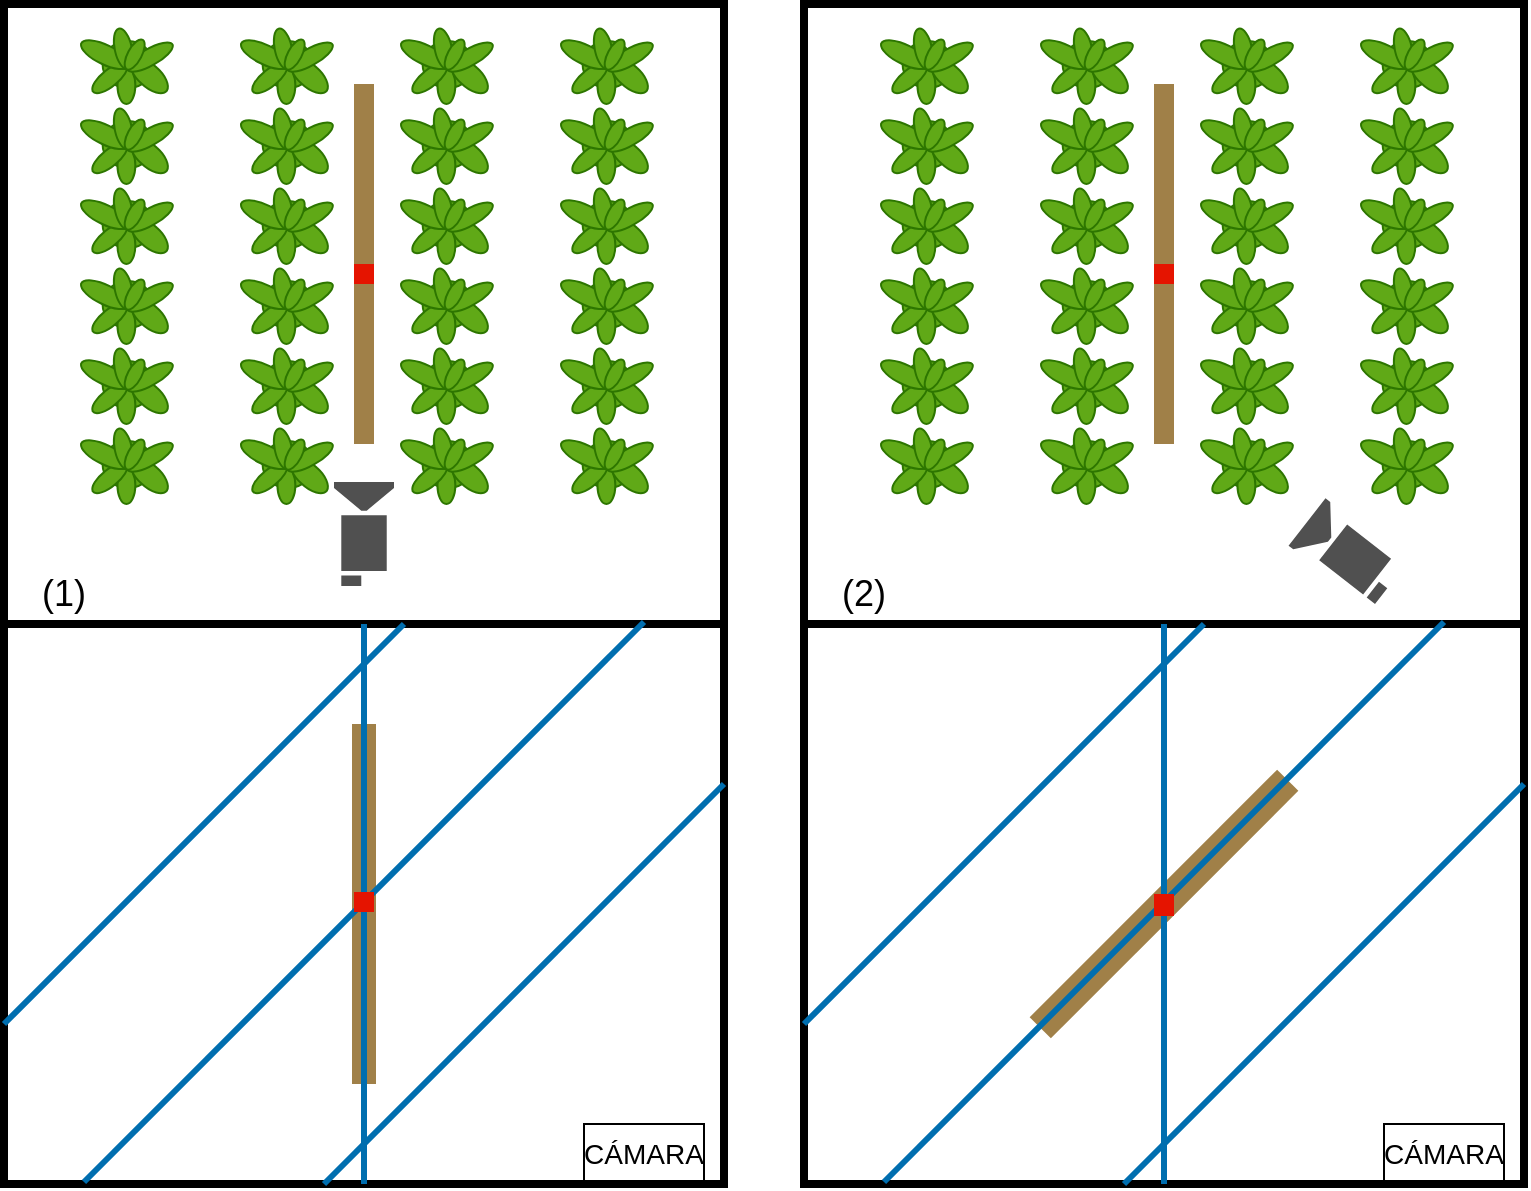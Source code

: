 <mxfile version="21.3.7" type="device">
  <diagram name="Page-1" id="-mxm8VotCX-xsD2EmLgA">
    <mxGraphModel dx="1687" dy="986" grid="1" gridSize="10" guides="1" tooltips="1" connect="1" arrows="1" fold="1" page="1" pageScale="1" pageWidth="1600" pageHeight="1200" math="0" shadow="0">
      <root>
        <mxCell id="0" />
        <mxCell id="1" parent="0" />
        <mxCell id="Dj-Nk57pLJn35j7eoQOd-37" value="" style="rounded=0;whiteSpace=wrap;html=1;strokeColor=default;strokeWidth=4;" parent="1" vertex="1">
          <mxGeometry x="160" y="130" width="360" height="310" as="geometry" />
        </mxCell>
        <mxCell id="Dj-Nk57pLJn35j7eoQOd-3" value="" style="verticalLabelPosition=bottom;html=1;verticalAlign=top;align=center;shape=mxgraph.floorplan.plant;fillColor=#60a917;strokeColor=#2D7600;fontColor=#ffffff;" parent="1" vertex="1">
          <mxGeometry x="200" y="140" width="40" height="40" as="geometry" />
        </mxCell>
        <mxCell id="Dj-Nk57pLJn35j7eoQOd-4" value="" style="verticalLabelPosition=bottom;html=1;verticalAlign=top;align=center;shape=mxgraph.floorplan.plant;fillColor=#60a917;strokeColor=#2D7600;fontColor=#ffffff;" parent="1" vertex="1">
          <mxGeometry x="200" y="180" width="40" height="40" as="geometry" />
        </mxCell>
        <mxCell id="Dj-Nk57pLJn35j7eoQOd-5" value="" style="verticalLabelPosition=bottom;html=1;verticalAlign=top;align=center;shape=mxgraph.floorplan.plant;fillColor=#60a917;strokeColor=#2D7600;fontColor=#ffffff;" parent="1" vertex="1">
          <mxGeometry x="200" y="220" width="40" height="40" as="geometry" />
        </mxCell>
        <mxCell id="Dj-Nk57pLJn35j7eoQOd-6" value="" style="verticalLabelPosition=bottom;html=1;verticalAlign=top;align=center;shape=mxgraph.floorplan.plant;fillColor=#60a917;strokeColor=#2D7600;fontColor=#ffffff;" parent="1" vertex="1">
          <mxGeometry x="200" y="260" width="40" height="40" as="geometry" />
        </mxCell>
        <mxCell id="Dj-Nk57pLJn35j7eoQOd-7" value="" style="verticalLabelPosition=bottom;html=1;verticalAlign=top;align=center;shape=mxgraph.floorplan.plant;fillColor=#60a917;strokeColor=#2D7600;fontColor=#ffffff;" parent="1" vertex="1">
          <mxGeometry x="200" y="300" width="40" height="40" as="geometry" />
        </mxCell>
        <mxCell id="Dj-Nk57pLJn35j7eoQOd-8" value="" style="verticalLabelPosition=bottom;html=1;verticalAlign=top;align=center;shape=mxgraph.floorplan.plant;fillColor=#60a917;strokeColor=#2D7600;fontColor=#ffffff;" parent="1" vertex="1">
          <mxGeometry x="200" y="340" width="40" height="40" as="geometry" />
        </mxCell>
        <mxCell id="Dj-Nk57pLJn35j7eoQOd-10" value="" style="verticalLabelPosition=bottom;html=1;verticalAlign=top;align=center;shape=mxgraph.floorplan.plant;fillColor=#60a917;strokeColor=#2D7600;fontColor=#ffffff;" parent="1" vertex="1">
          <mxGeometry x="280" y="140" width="40" height="40" as="geometry" />
        </mxCell>
        <mxCell id="Dj-Nk57pLJn35j7eoQOd-11" value="" style="verticalLabelPosition=bottom;html=1;verticalAlign=top;align=center;shape=mxgraph.floorplan.plant;fillColor=#60a917;strokeColor=#2D7600;fontColor=#ffffff;" parent="1" vertex="1">
          <mxGeometry x="280" y="180" width="40" height="40" as="geometry" />
        </mxCell>
        <mxCell id="Dj-Nk57pLJn35j7eoQOd-12" value="" style="verticalLabelPosition=bottom;html=1;verticalAlign=top;align=center;shape=mxgraph.floorplan.plant;fillColor=#60a917;strokeColor=#2D7600;fontColor=#ffffff;" parent="1" vertex="1">
          <mxGeometry x="280" y="220" width="40" height="40" as="geometry" />
        </mxCell>
        <mxCell id="Dj-Nk57pLJn35j7eoQOd-13" value="" style="verticalLabelPosition=bottom;html=1;verticalAlign=top;align=center;shape=mxgraph.floorplan.plant;fillColor=#60a917;strokeColor=#2D7600;fontColor=#ffffff;" parent="1" vertex="1">
          <mxGeometry x="280" y="260" width="40" height="40" as="geometry" />
        </mxCell>
        <mxCell id="Dj-Nk57pLJn35j7eoQOd-14" value="" style="verticalLabelPosition=bottom;html=1;verticalAlign=top;align=center;shape=mxgraph.floorplan.plant;fillColor=#60a917;strokeColor=#2D7600;fontColor=#ffffff;" parent="1" vertex="1">
          <mxGeometry x="280" y="300" width="40" height="40" as="geometry" />
        </mxCell>
        <mxCell id="Dj-Nk57pLJn35j7eoQOd-15" value="" style="verticalLabelPosition=bottom;html=1;verticalAlign=top;align=center;shape=mxgraph.floorplan.plant;fillColor=#60a917;strokeColor=#2D7600;fontColor=#ffffff;" parent="1" vertex="1">
          <mxGeometry x="280" y="340" width="40" height="40" as="geometry" />
        </mxCell>
        <mxCell id="Dj-Nk57pLJn35j7eoQOd-17" value="" style="verticalLabelPosition=bottom;html=1;verticalAlign=top;align=center;shape=mxgraph.floorplan.plant;fillColor=#60a917;strokeColor=#2D7600;fontColor=#ffffff;" parent="1" vertex="1">
          <mxGeometry x="360" y="140" width="40" height="40" as="geometry" />
        </mxCell>
        <mxCell id="Dj-Nk57pLJn35j7eoQOd-18" value="" style="verticalLabelPosition=bottom;html=1;verticalAlign=top;align=center;shape=mxgraph.floorplan.plant;fillColor=#60a917;strokeColor=#2D7600;fontColor=#ffffff;" parent="1" vertex="1">
          <mxGeometry x="360" y="180" width="40" height="40" as="geometry" />
        </mxCell>
        <mxCell id="Dj-Nk57pLJn35j7eoQOd-19" value="" style="verticalLabelPosition=bottom;html=1;verticalAlign=top;align=center;shape=mxgraph.floorplan.plant;fillColor=#60a917;strokeColor=#2D7600;fontColor=#ffffff;" parent="1" vertex="1">
          <mxGeometry x="360" y="220" width="40" height="40" as="geometry" />
        </mxCell>
        <mxCell id="Dj-Nk57pLJn35j7eoQOd-20" value="" style="verticalLabelPosition=bottom;html=1;verticalAlign=top;align=center;shape=mxgraph.floorplan.plant;fillColor=#60a917;strokeColor=#2D7600;fontColor=#ffffff;" parent="1" vertex="1">
          <mxGeometry x="360" y="260" width="40" height="40" as="geometry" />
        </mxCell>
        <mxCell id="Dj-Nk57pLJn35j7eoQOd-21" value="" style="verticalLabelPosition=bottom;html=1;verticalAlign=top;align=center;shape=mxgraph.floorplan.plant;fillColor=#60a917;strokeColor=#2D7600;fontColor=#ffffff;" parent="1" vertex="1">
          <mxGeometry x="360" y="300" width="40" height="40" as="geometry" />
        </mxCell>
        <mxCell id="Dj-Nk57pLJn35j7eoQOd-22" value="" style="verticalLabelPosition=bottom;html=1;verticalAlign=top;align=center;shape=mxgraph.floorplan.plant;fillColor=#60a917;strokeColor=#2D7600;fontColor=#ffffff;" parent="1" vertex="1">
          <mxGeometry x="360" y="340" width="40" height="40" as="geometry" />
        </mxCell>
        <mxCell id="Dj-Nk57pLJn35j7eoQOd-24" value="" style="verticalLabelPosition=bottom;html=1;verticalAlign=top;align=center;shape=mxgraph.floorplan.plant;fillColor=#60a917;strokeColor=#2D7600;fontColor=#ffffff;" parent="1" vertex="1">
          <mxGeometry x="440" y="140" width="40" height="40" as="geometry" />
        </mxCell>
        <mxCell id="Dj-Nk57pLJn35j7eoQOd-25" value="" style="verticalLabelPosition=bottom;html=1;verticalAlign=top;align=center;shape=mxgraph.floorplan.plant;fillColor=#60a917;strokeColor=#2D7600;fontColor=#ffffff;" parent="1" vertex="1">
          <mxGeometry x="440" y="180" width="40" height="40" as="geometry" />
        </mxCell>
        <mxCell id="Dj-Nk57pLJn35j7eoQOd-26" value="" style="verticalLabelPosition=bottom;html=1;verticalAlign=top;align=center;shape=mxgraph.floorplan.plant;fillColor=#60a917;strokeColor=#2D7600;fontColor=#ffffff;" parent="1" vertex="1">
          <mxGeometry x="440" y="220" width="40" height="40" as="geometry" />
        </mxCell>
        <mxCell id="Dj-Nk57pLJn35j7eoQOd-27" value="" style="verticalLabelPosition=bottom;html=1;verticalAlign=top;align=center;shape=mxgraph.floorplan.plant;fillColor=#60a917;strokeColor=#2D7600;fontColor=#ffffff;" parent="1" vertex="1">
          <mxGeometry x="440" y="260" width="40" height="40" as="geometry" />
        </mxCell>
        <mxCell id="Dj-Nk57pLJn35j7eoQOd-28" value="" style="verticalLabelPosition=bottom;html=1;verticalAlign=top;align=center;shape=mxgraph.floorplan.plant;fillColor=#60a917;strokeColor=#2D7600;fontColor=#ffffff;" parent="1" vertex="1">
          <mxGeometry x="440" y="300" width="40" height="40" as="geometry" />
        </mxCell>
        <mxCell id="Dj-Nk57pLJn35j7eoQOd-29" value="" style="verticalLabelPosition=bottom;html=1;verticalAlign=top;align=center;shape=mxgraph.floorplan.plant;fillColor=#60a917;strokeColor=#2D7600;fontColor=#ffffff;" parent="1" vertex="1">
          <mxGeometry x="440" y="340" width="40" height="40" as="geometry" />
        </mxCell>
        <mxCell id="Dj-Nk57pLJn35j7eoQOd-30" value="" style="sketch=0;pointerEvents=1;shadow=0;dashed=0;html=1;strokeColor=none;fillColor=#505050;labelPosition=center;verticalLabelPosition=bottom;verticalAlign=top;outlineConnect=0;align=center;shape=mxgraph.office.devices.video_camera;rotation=-90;" parent="1" vertex="1">
          <mxGeometry x="314" y="380" width="52" height="30" as="geometry" />
        </mxCell>
        <mxCell id="Dj-Nk57pLJn35j7eoQOd-35" value="" style="rounded=0;whiteSpace=wrap;html=1;fillColor=#A08048;strokeColor=none;fontColor=#ffffff;fillStyle=auto;strokeWidth=2;gradientColor=none;gradientDirection=radial;" parent="1" vertex="1">
          <mxGeometry x="335" y="170" width="10" height="180" as="geometry" />
        </mxCell>
        <mxCell id="Dj-Nk57pLJn35j7eoQOd-36" value="" style="rounded=0;whiteSpace=wrap;html=1;fillColor=#e51400;fontColor=#ffffff;strokeColor=none;" parent="1" vertex="1">
          <mxGeometry x="335" y="260" width="10" height="10" as="geometry" />
        </mxCell>
        <mxCell id="Dj-Nk57pLJn35j7eoQOd-38" value="" style="rounded=0;whiteSpace=wrap;html=1;strokeColor=default;strokeWidth=4;" parent="1" vertex="1">
          <mxGeometry x="160" y="440" width="360" height="280" as="geometry" />
        </mxCell>
        <mxCell id="Dj-Nk57pLJn35j7eoQOd-46" value="" style="endArrow=none;html=1;rounded=0;fillColor=#1ba1e2;strokeColor=#006EAF;strokeWidth=3;exitX=0.5;exitY=1;exitDx=0;exitDy=0;entryX=0.5;entryY=0;entryDx=0;entryDy=0;" parent="1" source="Dj-Nk57pLJn35j7eoQOd-47" edge="1">
          <mxGeometry width="50" height="50" relative="1" as="geometry">
            <mxPoint x="340" y="720" as="sourcePoint" />
            <mxPoint x="340" y="490" as="targetPoint" />
          </mxGeometry>
        </mxCell>
        <mxCell id="Dj-Nk57pLJn35j7eoQOd-48" value="" style="endArrow=none;html=1;rounded=0;fillColor=#1ba1e2;strokeColor=#006EAF;strokeWidth=3;exitX=0.5;exitY=1;exitDx=0;exitDy=0;entryX=0.5;entryY=0;entryDx=0;entryDy=0;" parent="1" source="Dj-Nk57pLJn35j7eoQOd-38" target="Dj-Nk57pLJn35j7eoQOd-47" edge="1">
          <mxGeometry width="50" height="50" relative="1" as="geometry">
            <mxPoint x="340" y="720" as="sourcePoint" />
            <mxPoint x="340" y="490" as="targetPoint" />
          </mxGeometry>
        </mxCell>
        <mxCell id="Dj-Nk57pLJn35j7eoQOd-47" value="" style="rounded=0;whiteSpace=wrap;html=1;fillColor=#A08048;strokeColor=none;fontColor=#ffffff;fillStyle=auto;strokeWidth=2;gradientColor=none;gradientDirection=radial;" parent="1" vertex="1">
          <mxGeometry x="334" y="490" width="12" height="180" as="geometry" />
        </mxCell>
        <mxCell id="Dj-Nk57pLJn35j7eoQOd-50" value="" style="rounded=0;whiteSpace=wrap;html=1;strokeColor=default;strokeWidth=4;" parent="1" vertex="1">
          <mxGeometry x="560" y="130" width="360" height="310" as="geometry" />
        </mxCell>
        <mxCell id="Dj-Nk57pLJn35j7eoQOd-51" value="" style="verticalLabelPosition=bottom;html=1;verticalAlign=top;align=center;shape=mxgraph.floorplan.plant;fillColor=#60a917;strokeColor=#2D7600;fontColor=#ffffff;" parent="1" vertex="1">
          <mxGeometry x="600" y="140" width="40" height="40" as="geometry" />
        </mxCell>
        <mxCell id="Dj-Nk57pLJn35j7eoQOd-52" value="" style="verticalLabelPosition=bottom;html=1;verticalAlign=top;align=center;shape=mxgraph.floorplan.plant;fillColor=#60a917;strokeColor=#2D7600;fontColor=#ffffff;" parent="1" vertex="1">
          <mxGeometry x="600" y="180" width="40" height="40" as="geometry" />
        </mxCell>
        <mxCell id="Dj-Nk57pLJn35j7eoQOd-53" value="" style="verticalLabelPosition=bottom;html=1;verticalAlign=top;align=center;shape=mxgraph.floorplan.plant;fillColor=#60a917;strokeColor=#2D7600;fontColor=#ffffff;" parent="1" vertex="1">
          <mxGeometry x="600" y="220" width="40" height="40" as="geometry" />
        </mxCell>
        <mxCell id="Dj-Nk57pLJn35j7eoQOd-54" value="" style="verticalLabelPosition=bottom;html=1;verticalAlign=top;align=center;shape=mxgraph.floorplan.plant;fillColor=#60a917;strokeColor=#2D7600;fontColor=#ffffff;" parent="1" vertex="1">
          <mxGeometry x="600" y="260" width="40" height="40" as="geometry" />
        </mxCell>
        <mxCell id="Dj-Nk57pLJn35j7eoQOd-55" value="" style="verticalLabelPosition=bottom;html=1;verticalAlign=top;align=center;shape=mxgraph.floorplan.plant;fillColor=#60a917;strokeColor=#2D7600;fontColor=#ffffff;" parent="1" vertex="1">
          <mxGeometry x="600" y="300" width="40" height="40" as="geometry" />
        </mxCell>
        <mxCell id="Dj-Nk57pLJn35j7eoQOd-56" value="" style="verticalLabelPosition=bottom;html=1;verticalAlign=top;align=center;shape=mxgraph.floorplan.plant;fillColor=#60a917;strokeColor=#2D7600;fontColor=#ffffff;" parent="1" vertex="1">
          <mxGeometry x="600" y="340" width="40" height="40" as="geometry" />
        </mxCell>
        <mxCell id="Dj-Nk57pLJn35j7eoQOd-57" value="" style="verticalLabelPosition=bottom;html=1;verticalAlign=top;align=center;shape=mxgraph.floorplan.plant;fillColor=#60a917;strokeColor=#2D7600;fontColor=#ffffff;" parent="1" vertex="1">
          <mxGeometry x="680" y="140" width="40" height="40" as="geometry" />
        </mxCell>
        <mxCell id="Dj-Nk57pLJn35j7eoQOd-58" value="" style="verticalLabelPosition=bottom;html=1;verticalAlign=top;align=center;shape=mxgraph.floorplan.plant;fillColor=#60a917;strokeColor=#2D7600;fontColor=#ffffff;" parent="1" vertex="1">
          <mxGeometry x="680" y="180" width="40" height="40" as="geometry" />
        </mxCell>
        <mxCell id="Dj-Nk57pLJn35j7eoQOd-59" value="" style="verticalLabelPosition=bottom;html=1;verticalAlign=top;align=center;shape=mxgraph.floorplan.plant;fillColor=#60a917;strokeColor=#2D7600;fontColor=#ffffff;" parent="1" vertex="1">
          <mxGeometry x="680" y="220" width="40" height="40" as="geometry" />
        </mxCell>
        <mxCell id="Dj-Nk57pLJn35j7eoQOd-60" value="" style="verticalLabelPosition=bottom;html=1;verticalAlign=top;align=center;shape=mxgraph.floorplan.plant;fillColor=#60a917;strokeColor=#2D7600;fontColor=#ffffff;" parent="1" vertex="1">
          <mxGeometry x="680" y="260" width="40" height="40" as="geometry" />
        </mxCell>
        <mxCell id="Dj-Nk57pLJn35j7eoQOd-61" value="" style="verticalLabelPosition=bottom;html=1;verticalAlign=top;align=center;shape=mxgraph.floorplan.plant;fillColor=#60a917;strokeColor=#2D7600;fontColor=#ffffff;" parent="1" vertex="1">
          <mxGeometry x="680" y="300" width="40" height="40" as="geometry" />
        </mxCell>
        <mxCell id="Dj-Nk57pLJn35j7eoQOd-62" value="" style="verticalLabelPosition=bottom;html=1;verticalAlign=top;align=center;shape=mxgraph.floorplan.plant;fillColor=#60a917;strokeColor=#2D7600;fontColor=#ffffff;" parent="1" vertex="1">
          <mxGeometry x="680" y="340" width="40" height="40" as="geometry" />
        </mxCell>
        <mxCell id="Dj-Nk57pLJn35j7eoQOd-63" value="" style="verticalLabelPosition=bottom;html=1;verticalAlign=top;align=center;shape=mxgraph.floorplan.plant;fillColor=#60a917;strokeColor=#2D7600;fontColor=#ffffff;" parent="1" vertex="1">
          <mxGeometry x="760" y="140" width="40" height="40" as="geometry" />
        </mxCell>
        <mxCell id="Dj-Nk57pLJn35j7eoQOd-64" value="" style="verticalLabelPosition=bottom;html=1;verticalAlign=top;align=center;shape=mxgraph.floorplan.plant;fillColor=#60a917;strokeColor=#2D7600;fontColor=#ffffff;" parent="1" vertex="1">
          <mxGeometry x="760" y="180" width="40" height="40" as="geometry" />
        </mxCell>
        <mxCell id="Dj-Nk57pLJn35j7eoQOd-65" value="" style="verticalLabelPosition=bottom;html=1;verticalAlign=top;align=center;shape=mxgraph.floorplan.plant;fillColor=#60a917;strokeColor=#2D7600;fontColor=#ffffff;" parent="1" vertex="1">
          <mxGeometry x="760" y="220" width="40" height="40" as="geometry" />
        </mxCell>
        <mxCell id="Dj-Nk57pLJn35j7eoQOd-66" value="" style="verticalLabelPosition=bottom;html=1;verticalAlign=top;align=center;shape=mxgraph.floorplan.plant;fillColor=#60a917;strokeColor=#2D7600;fontColor=#ffffff;" parent="1" vertex="1">
          <mxGeometry x="760" y="260" width="40" height="40" as="geometry" />
        </mxCell>
        <mxCell id="Dj-Nk57pLJn35j7eoQOd-67" value="" style="verticalLabelPosition=bottom;html=1;verticalAlign=top;align=center;shape=mxgraph.floorplan.plant;fillColor=#60a917;strokeColor=#2D7600;fontColor=#ffffff;" parent="1" vertex="1">
          <mxGeometry x="760" y="300" width="40" height="40" as="geometry" />
        </mxCell>
        <mxCell id="Dj-Nk57pLJn35j7eoQOd-68" value="" style="verticalLabelPosition=bottom;html=1;verticalAlign=top;align=center;shape=mxgraph.floorplan.plant;fillColor=#60a917;strokeColor=#2D7600;fontColor=#ffffff;" parent="1" vertex="1">
          <mxGeometry x="760" y="340" width="40" height="40" as="geometry" />
        </mxCell>
        <mxCell id="Dj-Nk57pLJn35j7eoQOd-69" value="" style="verticalLabelPosition=bottom;html=1;verticalAlign=top;align=center;shape=mxgraph.floorplan.plant;fillColor=#60a917;strokeColor=#2D7600;fontColor=#ffffff;" parent="1" vertex="1">
          <mxGeometry x="840" y="140" width="40" height="40" as="geometry" />
        </mxCell>
        <mxCell id="Dj-Nk57pLJn35j7eoQOd-70" value="" style="verticalLabelPosition=bottom;html=1;verticalAlign=top;align=center;shape=mxgraph.floorplan.plant;fillColor=#60a917;strokeColor=#2D7600;fontColor=#ffffff;" parent="1" vertex="1">
          <mxGeometry x="840" y="180" width="40" height="40" as="geometry" />
        </mxCell>
        <mxCell id="Dj-Nk57pLJn35j7eoQOd-71" value="" style="verticalLabelPosition=bottom;html=1;verticalAlign=top;align=center;shape=mxgraph.floorplan.plant;fillColor=#60a917;strokeColor=#2D7600;fontColor=#ffffff;" parent="1" vertex="1">
          <mxGeometry x="840" y="220" width="40" height="40" as="geometry" />
        </mxCell>
        <mxCell id="Dj-Nk57pLJn35j7eoQOd-72" value="" style="verticalLabelPosition=bottom;html=1;verticalAlign=top;align=center;shape=mxgraph.floorplan.plant;fillColor=#60a917;strokeColor=#2D7600;fontColor=#ffffff;" parent="1" vertex="1">
          <mxGeometry x="840" y="260" width="40" height="40" as="geometry" />
        </mxCell>
        <mxCell id="Dj-Nk57pLJn35j7eoQOd-73" value="" style="verticalLabelPosition=bottom;html=1;verticalAlign=top;align=center;shape=mxgraph.floorplan.plant;fillColor=#60a917;strokeColor=#2D7600;fontColor=#ffffff;" parent="1" vertex="1">
          <mxGeometry x="840" y="300" width="40" height="40" as="geometry" />
        </mxCell>
        <mxCell id="Dj-Nk57pLJn35j7eoQOd-74" value="" style="verticalLabelPosition=bottom;html=1;verticalAlign=top;align=center;shape=mxgraph.floorplan.plant;fillColor=#60a917;strokeColor=#2D7600;fontColor=#ffffff;" parent="1" vertex="1">
          <mxGeometry x="840" y="340" width="40" height="40" as="geometry" />
        </mxCell>
        <mxCell id="Dj-Nk57pLJn35j7eoQOd-75" value="" style="sketch=0;pointerEvents=1;shadow=0;dashed=0;html=1;strokeColor=none;fillColor=#505050;labelPosition=center;verticalLabelPosition=bottom;verticalAlign=top;outlineConnect=0;align=center;shape=mxgraph.office.devices.video_camera;rotation=-142;" parent="1" vertex="1">
          <mxGeometry x="806" y="390" width="52" height="30" as="geometry" />
        </mxCell>
        <mxCell id="Dj-Nk57pLJn35j7eoQOd-76" value="" style="rounded=0;whiteSpace=wrap;html=1;fillColor=#A08048;strokeColor=none;fontColor=#ffffff;fillStyle=auto;strokeWidth=2;gradientColor=none;gradientDirection=radial;" parent="1" vertex="1">
          <mxGeometry x="735" y="170" width="10" height="180" as="geometry" />
        </mxCell>
        <mxCell id="Dj-Nk57pLJn35j7eoQOd-77" value="" style="rounded=0;whiteSpace=wrap;html=1;fillColor=#e51400;fontColor=#ffffff;strokeColor=none;" parent="1" vertex="1">
          <mxGeometry x="735" y="260" width="10" height="10" as="geometry" />
        </mxCell>
        <mxCell id="Dj-Nk57pLJn35j7eoQOd-78" value="" style="rounded=0;whiteSpace=wrap;html=1;strokeColor=default;strokeWidth=4;" parent="1" vertex="1">
          <mxGeometry x="560" y="440" width="360" height="280" as="geometry" />
        </mxCell>
        <mxCell id="Dj-Nk57pLJn35j7eoQOd-85" value="" style="rounded=0;whiteSpace=wrap;html=1;fillColor=#A08048;strokeColor=none;fontColor=#ffffff;fillStyle=auto;strokeWidth=2;rotation=45;gradientColor=none;gradientDirection=radial;" parent="1" vertex="1">
          <mxGeometry x="732.5" y="492.5" width="15" height="175" as="geometry" />
        </mxCell>
        <mxCell id="Dj-Nk57pLJn35j7eoQOd-88" value="&lt;font style=&quot;font-size: 18px;&quot;&gt;(1)&lt;/font&gt;" style="text;html=1;strokeColor=none;fillColor=none;align=center;verticalAlign=middle;whiteSpace=wrap;rounded=0;" parent="1" vertex="1">
          <mxGeometry x="160" y="410" width="60" height="30" as="geometry" />
        </mxCell>
        <mxCell id="Dj-Nk57pLJn35j7eoQOd-89" value="&lt;font style=&quot;font-size: 18px;&quot;&gt;(2)&lt;/font&gt;" style="text;html=1;strokeColor=none;fillColor=none;align=center;verticalAlign=middle;whiteSpace=wrap;rounded=0;" parent="1" vertex="1">
          <mxGeometry x="560" y="410" width="60" height="30" as="geometry" />
        </mxCell>
        <mxCell id="Dj-Nk57pLJn35j7eoQOd-90" value="&lt;font style=&quot;font-size: 14px;&quot;&gt;CÁMARA&lt;/font&gt;" style="text;html=1;strokeColor=default;fillColor=none;align=center;verticalAlign=middle;whiteSpace=wrap;rounded=0;" parent="1" vertex="1">
          <mxGeometry x="450" y="690" width="60" height="30" as="geometry" />
        </mxCell>
        <mxCell id="Dj-Nk57pLJn35j7eoQOd-91" value="&lt;font style=&quot;font-size: 14px;&quot;&gt;CÁMARA&lt;/font&gt;" style="text;html=1;strokeColor=default;fillColor=none;align=center;verticalAlign=middle;whiteSpace=wrap;rounded=0;" parent="1" vertex="1">
          <mxGeometry x="850" y="690" width="60" height="30" as="geometry" />
        </mxCell>
        <mxCell id="SHXvk92SG7xdhb8otVGU-4" value="" style="endArrow=none;html=1;rounded=0;fillColor=#1ba1e2;strokeColor=#006EAF;strokeWidth=3;shadow=0;" edge="1" parent="1">
          <mxGeometry width="50" height="50" relative="1" as="geometry">
            <mxPoint x="560" y="640" as="sourcePoint" />
            <mxPoint x="760" y="440" as="targetPoint" />
          </mxGeometry>
        </mxCell>
        <mxCell id="SHXvk92SG7xdhb8otVGU-5" value="" style="endArrow=none;html=1;rounded=0;fillColor=#1ba1e2;strokeColor=#006EAF;strokeWidth=3;" edge="1" parent="1">
          <mxGeometry width="50" height="50" relative="1" as="geometry">
            <mxPoint x="600" y="719" as="sourcePoint" />
            <mxPoint x="880" y="439" as="targetPoint" />
          </mxGeometry>
        </mxCell>
        <mxCell id="SHXvk92SG7xdhb8otVGU-6" value="" style="endArrow=none;html=1;rounded=0;fillColor=#1ba1e2;strokeColor=#006EAF;strokeWidth=3;" edge="1" parent="1">
          <mxGeometry width="50" height="50" relative="1" as="geometry">
            <mxPoint x="720" y="720" as="sourcePoint" />
            <mxPoint x="920" y="520" as="targetPoint" />
          </mxGeometry>
        </mxCell>
        <mxCell id="SHXvk92SG7xdhb8otVGU-7" value="" style="endArrow=none;html=1;rounded=0;fillColor=#1ba1e2;strokeColor=#006EAF;strokeWidth=3;shadow=0;" edge="1" parent="1">
          <mxGeometry width="50" height="50" relative="1" as="geometry">
            <mxPoint x="160" y="640" as="sourcePoint" />
            <mxPoint x="360" y="440" as="targetPoint" />
          </mxGeometry>
        </mxCell>
        <mxCell id="SHXvk92SG7xdhb8otVGU-8" value="" style="endArrow=none;html=1;rounded=0;fillColor=#1ba1e2;strokeColor=#006EAF;strokeWidth=3;" edge="1" parent="1">
          <mxGeometry width="50" height="50" relative="1" as="geometry">
            <mxPoint x="200" y="719" as="sourcePoint" />
            <mxPoint x="480" y="439" as="targetPoint" />
          </mxGeometry>
        </mxCell>
        <mxCell id="SHXvk92SG7xdhb8otVGU-9" value="" style="endArrow=none;html=1;rounded=0;fillColor=#1ba1e2;strokeColor=#006EAF;strokeWidth=3;" edge="1" parent="1">
          <mxGeometry width="50" height="50" relative="1" as="geometry">
            <mxPoint x="320" y="720" as="sourcePoint" />
            <mxPoint x="520" y="520" as="targetPoint" />
          </mxGeometry>
        </mxCell>
        <mxCell id="Dj-Nk57pLJn35j7eoQOd-82" value="" style="endArrow=none;html=1;rounded=0;fillColor=#1ba1e2;strokeColor=#006EAF;strokeWidth=3;exitX=0.5;exitY=1;exitDx=0;exitDy=0;entryX=0.5;entryY=0;entryDx=0;entryDy=0;" parent="1" source="Dj-Nk57pLJn35j7eoQOd-78" target="Dj-Nk57pLJn35j7eoQOd-78" edge="1">
          <mxGeometry width="50" height="50" relative="1" as="geometry">
            <mxPoint x="740" y="670" as="sourcePoint" />
            <mxPoint x="751" y="440" as="targetPoint" />
          </mxGeometry>
        </mxCell>
        <mxCell id="Dj-Nk57pLJn35j7eoQOd-86" value="" style="rounded=0;whiteSpace=wrap;html=1;fillColor=#e51400;fontColor=#ffffff;strokeColor=none;" parent="1" vertex="1">
          <mxGeometry x="735" y="575" width="10" height="11" as="geometry" />
        </mxCell>
        <mxCell id="Dj-Nk57pLJn35j7eoQOd-44" value="" style="endArrow=none;html=1;rounded=0;fillColor=#1ba1e2;strokeColor=#006EAF;strokeWidth=3;exitX=0.5;exitY=1;exitDx=0;exitDy=0;entryX=0.5;entryY=0;entryDx=0;entryDy=0;" parent="1" target="Dj-Nk57pLJn35j7eoQOd-38" edge="1">
          <mxGeometry width="50" height="50" relative="1" as="geometry">
            <mxPoint x="340" y="670" as="sourcePoint" />
            <mxPoint x="351" y="440" as="targetPoint" />
          </mxGeometry>
        </mxCell>
        <mxCell id="SHXvk92SG7xdhb8otVGU-10" value="" style="rounded=0;whiteSpace=wrap;html=1;fillColor=#e51400;fontColor=#ffffff;strokeColor=none;" vertex="1" parent="1">
          <mxGeometry x="335" y="574" width="10" height="10" as="geometry" />
        </mxCell>
      </root>
    </mxGraphModel>
  </diagram>
</mxfile>
